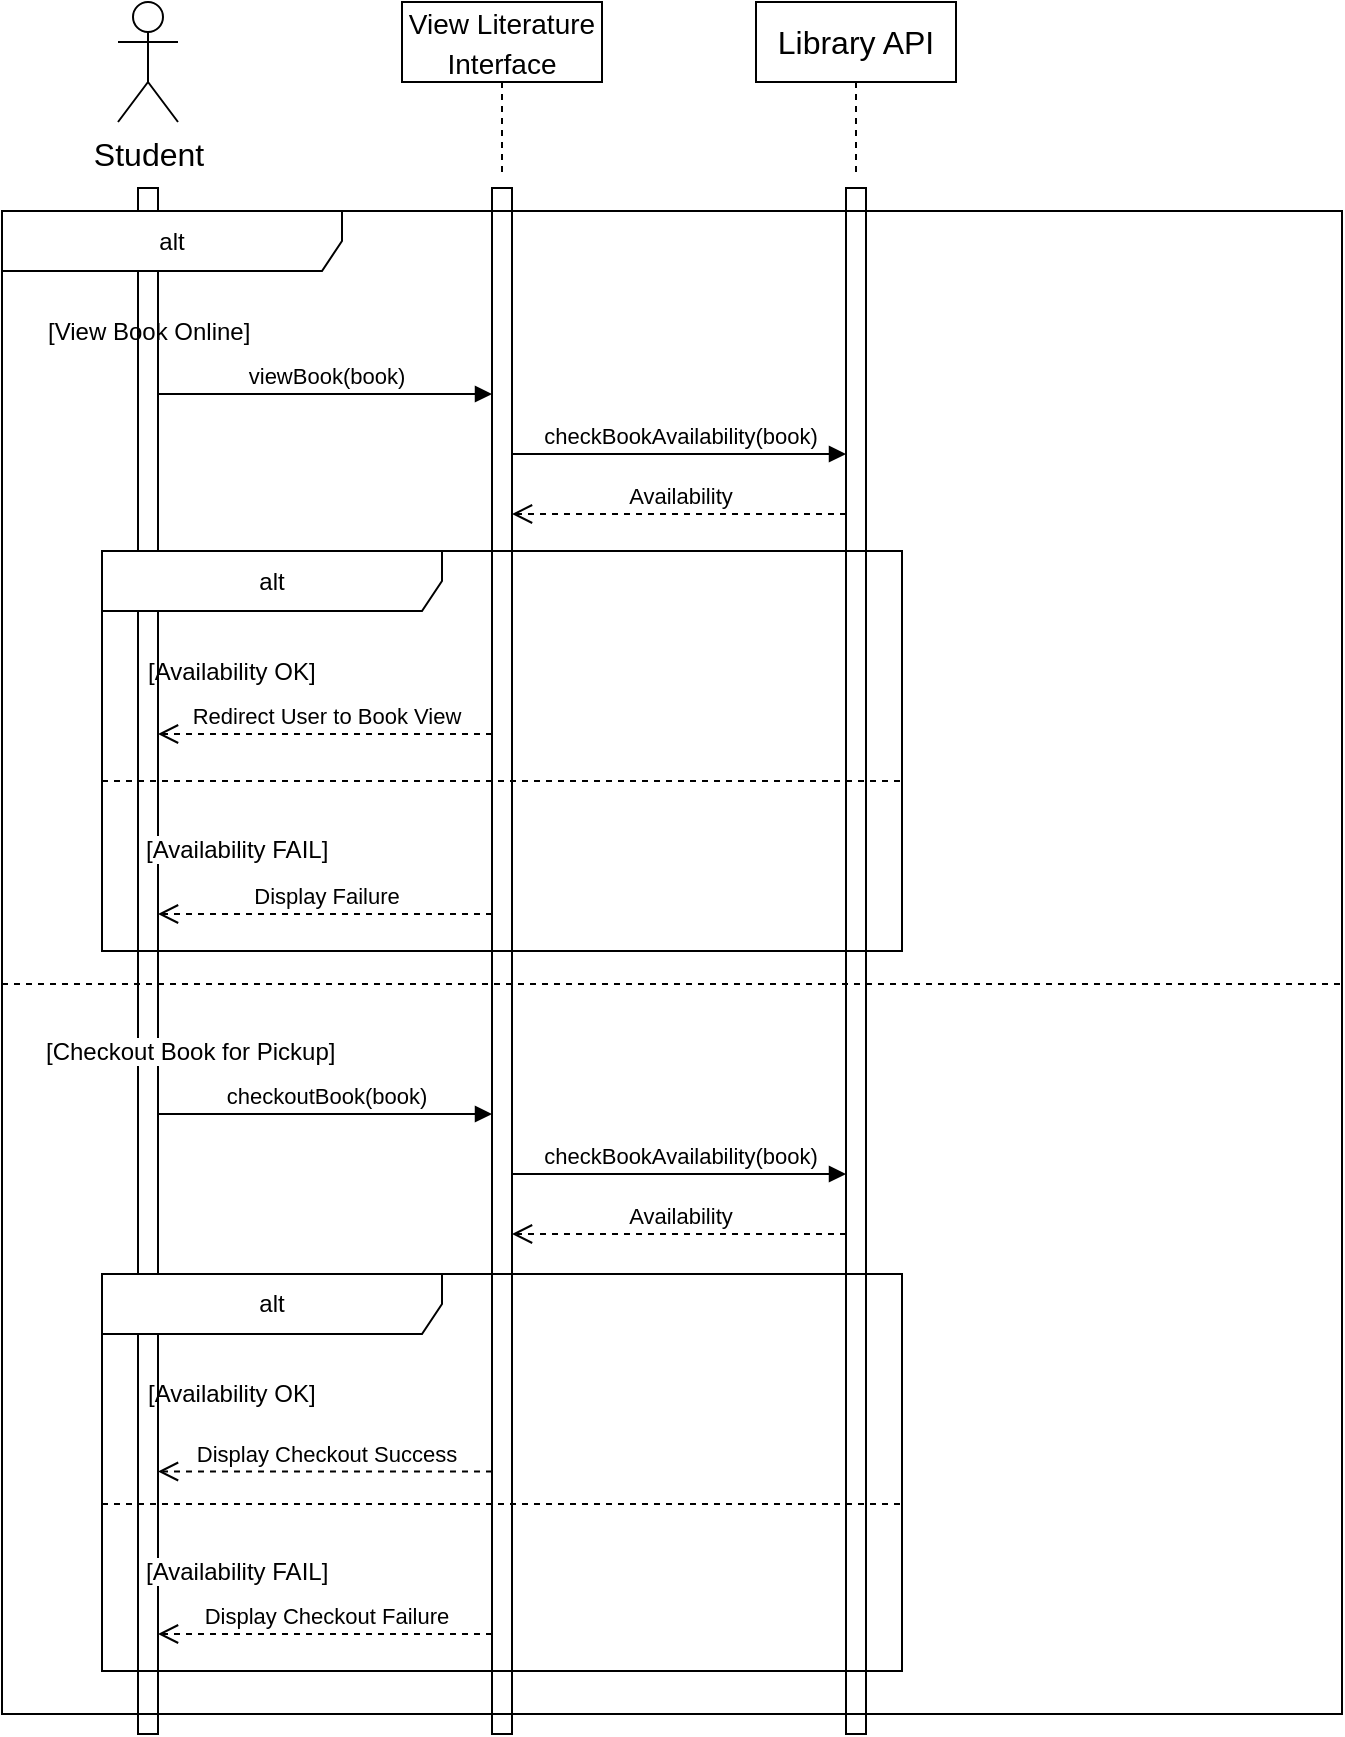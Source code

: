 <mxfile version="21.0.10" type="device"><diagram name="Page-1" id="03NcNwFqTVM9zfblW-JF"><mxGraphModel dx="1806" dy="1758" grid="1" gridSize="10" guides="1" tooltips="1" connect="1" arrows="1" fold="1" page="1" pageScale="1" pageWidth="850" pageHeight="1100" math="0" shadow="0"><root><mxCell id="0"/><mxCell id="1" parent="0"/><mxCell id="0Sa-C0qBO6Jt28NuUQi1-1" value="" style="html=1;points=[];perimeter=orthogonalPerimeter;outlineConnect=0;targetShapes=umlLifeline;portConstraint=eastwest;newEdgeStyle={&quot;edgeStyle&quot;:&quot;elbowEdgeStyle&quot;,&quot;elbow&quot;:&quot;vertical&quot;,&quot;curved&quot;:0,&quot;rounded&quot;:0};fontSize=16;" vertex="1" parent="1"><mxGeometry x="-732" y="-903" width="10" height="773" as="geometry"/></mxCell><mxCell id="0Sa-C0qBO6Jt28NuUQi1-2" value="Student" style="shape=umlActor;verticalLabelPosition=bottom;verticalAlign=top;html=1;fontSize=16;" vertex="1" parent="1"><mxGeometry x="-742" y="-996" width="30" height="60" as="geometry"/></mxCell><mxCell id="0Sa-C0qBO6Jt28NuUQi1-3" value="&lt;font style=&quot;font-size: 14px;&quot;&gt;View Literature Interface&lt;/font&gt;" style="shape=umlLifeline;perimeter=lifelinePerimeter;whiteSpace=wrap;html=1;container=1;dropTarget=0;collapsible=0;recursiveResize=0;outlineConnect=0;portConstraint=eastwest;newEdgeStyle={&quot;edgeStyle&quot;:&quot;elbowEdgeStyle&quot;,&quot;elbow&quot;:&quot;vertical&quot;,&quot;curved&quot;:0,&quot;rounded&quot;:0};fontSize=16;" vertex="1" parent="1"><mxGeometry x="-600" y="-996" width="100" height="85" as="geometry"/></mxCell><mxCell id="0Sa-C0qBO6Jt28NuUQi1-4" value="" style="html=1;points=[];perimeter=orthogonalPerimeter;outlineConnect=0;targetShapes=umlLifeline;portConstraint=eastwest;newEdgeStyle={&quot;edgeStyle&quot;:&quot;elbowEdgeStyle&quot;,&quot;elbow&quot;:&quot;vertical&quot;,&quot;curved&quot;:0,&quot;rounded&quot;:0};fontSize=16;" vertex="1" parent="1"><mxGeometry x="-555" y="-903" width="10" height="773" as="geometry"/></mxCell><mxCell id="0Sa-C0qBO6Jt28NuUQi1-5" value="Library API" style="shape=umlLifeline;perimeter=lifelinePerimeter;whiteSpace=wrap;html=1;container=1;dropTarget=0;collapsible=0;recursiveResize=0;outlineConnect=0;portConstraint=eastwest;newEdgeStyle={&quot;edgeStyle&quot;:&quot;elbowEdgeStyle&quot;,&quot;elbow&quot;:&quot;vertical&quot;,&quot;curved&quot;:0,&quot;rounded&quot;:0};fontSize=16;" vertex="1" parent="1"><mxGeometry x="-423" y="-996" width="100" height="85" as="geometry"/></mxCell><mxCell id="0Sa-C0qBO6Jt28NuUQi1-6" value="" style="html=1;points=[];perimeter=orthogonalPerimeter;outlineConnect=0;targetShapes=umlLifeline;portConstraint=eastwest;newEdgeStyle={&quot;edgeStyle&quot;:&quot;elbowEdgeStyle&quot;,&quot;elbow&quot;:&quot;vertical&quot;,&quot;curved&quot;:0,&quot;rounded&quot;:0};fontSize=16;" vertex="1" parent="1"><mxGeometry x="-378" y="-903" width="10" height="773" as="geometry"/></mxCell><mxCell id="0Sa-C0qBO6Jt28NuUQi1-7" value="viewBook(book)" style="html=1;verticalAlign=bottom;endArrow=block;edgeStyle=elbowEdgeStyle;elbow=vertical;curved=0;rounded=0;" edge="1" parent="1" source="0Sa-C0qBO6Jt28NuUQi1-1" target="0Sa-C0qBO6Jt28NuUQi1-4"><mxGeometry x="0.006" width="80" relative="1" as="geometry"><mxPoint x="-714" y="-870" as="sourcePoint"/><mxPoint x="-634" y="-870" as="targetPoint"/><Array as="points"><mxPoint x="-590" y="-800"/><mxPoint x="-620" y="-750"/><mxPoint x="-580" y="-760"/><mxPoint x="-620" y="-790"/><mxPoint x="-590" y="-800"/><mxPoint x="-620" y="-850"/><mxPoint x="-605" y="-869"/></Array><mxPoint as="offset"/></mxGeometry></mxCell><mxCell id="0Sa-C0qBO6Jt28NuUQi1-10" value="alt" style="shape=umlFrame;whiteSpace=wrap;html=1;pointerEvents=0;recursiveResize=0;container=1;collapsible=0;width=170;" vertex="1" parent="1"><mxGeometry x="-800" y="-891.5" width="670" height="751.5" as="geometry"/></mxCell><mxCell id="0Sa-C0qBO6Jt28NuUQi1-12" value="[View Book Online]" style="text;html=1;" vertex="1" parent="0Sa-C0qBO6Jt28NuUQi1-10"><mxGeometry width="100" height="20" relative="1" as="geometry"><mxPoint x="21" y="46" as="offset"/></mxGeometry></mxCell><mxCell id="0Sa-C0qBO6Jt28NuUQi1-19" value="alt" style="shape=umlFrame;whiteSpace=wrap;html=1;pointerEvents=0;recursiveResize=0;container=1;collapsible=0;width=170;" vertex="1" parent="0Sa-C0qBO6Jt28NuUQi1-10"><mxGeometry x="50" y="170" width="400" height="200" as="geometry"/></mxCell><mxCell id="0Sa-C0qBO6Jt28NuUQi1-21" value="[Availability OK]" style="text;html=1;" vertex="1" parent="0Sa-C0qBO6Jt28NuUQi1-19"><mxGeometry width="100" height="20" relative="1" as="geometry"><mxPoint x="21" y="46" as="offset"/></mxGeometry></mxCell><mxCell id="0Sa-C0qBO6Jt28NuUQi1-11" value="[Availability FAIL]" style="line;strokeWidth=1;dashed=1;labelPosition=center;verticalLabelPosition=bottom;align=left;verticalAlign=top;spacingLeft=20;spacingTop=15;html=1;whiteSpace=wrap;" vertex="1" parent="0Sa-C0qBO6Jt28NuUQi1-19"><mxGeometry y="110" width="400" height="10" as="geometry"/></mxCell><mxCell id="0Sa-C0qBO6Jt28NuUQi1-20" value="[Checkout Book for Pickup]" style="line;strokeWidth=1;dashed=1;labelPosition=center;verticalLabelPosition=bottom;align=left;verticalAlign=top;spacingLeft=20;spacingTop=15;html=1;whiteSpace=wrap;" vertex="1" parent="0Sa-C0qBO6Jt28NuUQi1-10"><mxGeometry y="381.5" width="670" height="10" as="geometry"/></mxCell><mxCell id="0Sa-C0qBO6Jt28NuUQi1-28" value="alt" style="shape=umlFrame;whiteSpace=wrap;html=1;pointerEvents=0;recursiveResize=0;container=1;collapsible=0;width=170;" vertex="1" parent="0Sa-C0qBO6Jt28NuUQi1-10"><mxGeometry x="50" y="531.5" width="400" height="198.5" as="geometry"/></mxCell><mxCell id="0Sa-C0qBO6Jt28NuUQi1-29" value="[Availability OK]" style="text;html=1;" vertex="1" parent="0Sa-C0qBO6Jt28NuUQi1-28"><mxGeometry width="100" height="20" relative="1" as="geometry"><mxPoint x="21" y="46" as="offset"/></mxGeometry></mxCell><mxCell id="0Sa-C0qBO6Jt28NuUQi1-30" value="[Availability FAIL]" style="line;strokeWidth=1;dashed=1;labelPosition=center;verticalLabelPosition=bottom;align=left;verticalAlign=top;spacingLeft=20;spacingTop=15;html=1;whiteSpace=wrap;" vertex="1" parent="0Sa-C0qBO6Jt28NuUQi1-28"><mxGeometry y="110" width="400" height="10" as="geometry"/></mxCell><mxCell id="0Sa-C0qBO6Jt28NuUQi1-15" value="checkBookAvailability(book)" style="html=1;verticalAlign=bottom;endArrow=block;edgeStyle=elbowEdgeStyle;elbow=vertical;curved=0;rounded=0;" edge="1" parent="1" source="0Sa-C0qBO6Jt28NuUQi1-4" target="0Sa-C0qBO6Jt28NuUQi1-6"><mxGeometry x="0.006" width="80" relative="1" as="geometry"><mxPoint x="-550" y="-760" as="sourcePoint"/><mxPoint x="-383" y="-760" as="targetPoint"/><Array as="points"><mxPoint x="-410" y="-770"/><mxPoint x="-400" y="-780"/><mxPoint x="-410" y="-720"/><mxPoint x="-448" y="-760"/><mxPoint x="-418" y="-770"/><mxPoint x="-448" y="-820"/><mxPoint x="-433" y="-839"/></Array><mxPoint as="offset"/></mxGeometry></mxCell><mxCell id="0Sa-C0qBO6Jt28NuUQi1-23" value="Availability" style="html=1;verticalAlign=bottom;endArrow=open;dashed=1;endSize=8;edgeStyle=elbowEdgeStyle;elbow=vertical;curved=0;rounded=0;" edge="1" parent="1" source="0Sa-C0qBO6Jt28NuUQi1-6" target="0Sa-C0qBO6Jt28NuUQi1-4"><mxGeometry relative="1" as="geometry"><mxPoint x="-430" y="-690" as="sourcePoint"/><mxPoint x="-510" y="-690" as="targetPoint"/><Array as="points"><mxPoint x="-430" y="-740"/><mxPoint x="-440" y="-700"/></Array></mxGeometry></mxCell><mxCell id="0Sa-C0qBO6Jt28NuUQi1-24" value="Redirect User to Book View" style="html=1;verticalAlign=bottom;endArrow=open;dashed=1;endSize=8;edgeStyle=elbowEdgeStyle;elbow=vertical;curved=0;rounded=0;" edge="1" parent="1" source="0Sa-C0qBO6Jt28NuUQi1-4" target="0Sa-C0qBO6Jt28NuUQi1-1"><mxGeometry relative="1" as="geometry"><mxPoint x="-553" y="-650" as="sourcePoint"/><mxPoint x="-720" y="-650" as="targetPoint"/><Array as="points"><mxPoint x="-600" y="-630"/><mxPoint x="-615" y="-650"/></Array></mxGeometry></mxCell><mxCell id="0Sa-C0qBO6Jt28NuUQi1-25" value="Display Failure" style="html=1;verticalAlign=bottom;endArrow=open;dashed=1;endSize=8;edgeStyle=elbowEdgeStyle;elbow=vertical;curved=0;rounded=0;" edge="1" parent="1" source="0Sa-C0qBO6Jt28NuUQi1-4" target="0Sa-C0qBO6Jt28NuUQi1-1"><mxGeometry relative="1" as="geometry"><mxPoint x="-553" y="-570" as="sourcePoint"/><mxPoint x="-720" y="-570" as="targetPoint"/><Array as="points"><mxPoint x="-590" y="-540"/><mxPoint x="-613" y="-570"/></Array></mxGeometry></mxCell><mxCell id="0Sa-C0qBO6Jt28NuUQi1-26" value="checkoutBook(book)" style="html=1;verticalAlign=bottom;endArrow=block;edgeStyle=elbowEdgeStyle;elbow=vertical;curved=0;rounded=0;" edge="1" parent="1" source="0Sa-C0qBO6Jt28NuUQi1-1" target="0Sa-C0qBO6Jt28NuUQi1-4"><mxGeometry x="0.006" width="80" relative="1" as="geometry"><mxPoint x="-720" y="-470" as="sourcePoint"/><mxPoint x="-553" y="-470" as="targetPoint"/><Array as="points"><mxPoint x="-590" y="-440"/><mxPoint x="-580" y="-460"/><mxPoint x="-610" y="-460"/><mxPoint x="-588" y="-470"/><mxPoint x="-618" y="-420"/><mxPoint x="-578" y="-430"/><mxPoint x="-618" y="-460"/><mxPoint x="-588" y="-470"/><mxPoint x="-618" y="-520"/><mxPoint x="-603" y="-539"/></Array><mxPoint as="offset"/></mxGeometry></mxCell><mxCell id="0Sa-C0qBO6Jt28NuUQi1-27" value="checkBookAvailability(book)" style="html=1;verticalAlign=bottom;endArrow=block;edgeStyle=elbowEdgeStyle;elbow=vertical;curved=0;rounded=0;" edge="1" parent="1" source="0Sa-C0qBO6Jt28NuUQi1-4" target="0Sa-C0qBO6Jt28NuUQi1-6"><mxGeometry x="0.006" width="80" relative="1" as="geometry"><mxPoint x="-548.5" y="-430" as="sourcePoint"/><mxPoint x="-381.5" y="-430" as="targetPoint"/><Array as="points"><mxPoint x="-420" y="-410"/><mxPoint x="-413.5" y="-430"/><mxPoint x="-403.5" y="-440"/><mxPoint x="-413.5" y="-380"/><mxPoint x="-451.5" y="-420"/><mxPoint x="-421.5" y="-430"/><mxPoint x="-451.5" y="-480"/><mxPoint x="-436.5" y="-499"/></Array><mxPoint as="offset"/></mxGeometry></mxCell><mxCell id="0Sa-C0qBO6Jt28NuUQi1-31" value="Availability" style="html=1;verticalAlign=bottom;endArrow=open;dashed=1;endSize=8;edgeStyle=elbowEdgeStyle;elbow=vertical;curved=0;rounded=0;" edge="1" parent="1" source="0Sa-C0qBO6Jt28NuUQi1-6" target="0Sa-C0qBO6Jt28NuUQi1-4"><mxGeometry relative="1" as="geometry"><mxPoint x="-378" y="-360" as="sourcePoint"/><mxPoint x="-545" y="-360" as="targetPoint"/><Array as="points"><mxPoint x="-430" y="-380"/><mxPoint x="-410" y="-400"/><mxPoint x="-440" y="-360"/></Array></mxGeometry></mxCell><mxCell id="0Sa-C0qBO6Jt28NuUQi1-32" value="Display Checkout Success" style="html=1;verticalAlign=bottom;endArrow=open;dashed=1;endSize=8;edgeStyle=elbowEdgeStyle;elbow=vertical;curved=0;rounded=0;" edge="1" parent="1"><mxGeometry relative="1" as="geometry"><mxPoint x="-555" y="-261.25" as="sourcePoint"/><mxPoint x="-722" y="-261.25" as="targetPoint"/><Array as="points"><mxPoint x="-615" y="-261.25"/></Array></mxGeometry></mxCell><mxCell id="0Sa-C0qBO6Jt28NuUQi1-33" value="Display Checkout Failure" style="html=1;verticalAlign=bottom;endArrow=open;dashed=1;endSize=8;edgeStyle=elbowEdgeStyle;elbow=vertical;curved=0;rounded=0;" edge="1" parent="1"><mxGeometry relative="1" as="geometry"><mxPoint x="-555" y="-180" as="sourcePoint"/><mxPoint x="-722" y="-180" as="targetPoint"/><Array as="points"><mxPoint x="-613" y="-180"/></Array></mxGeometry></mxCell></root></mxGraphModel></diagram></mxfile>